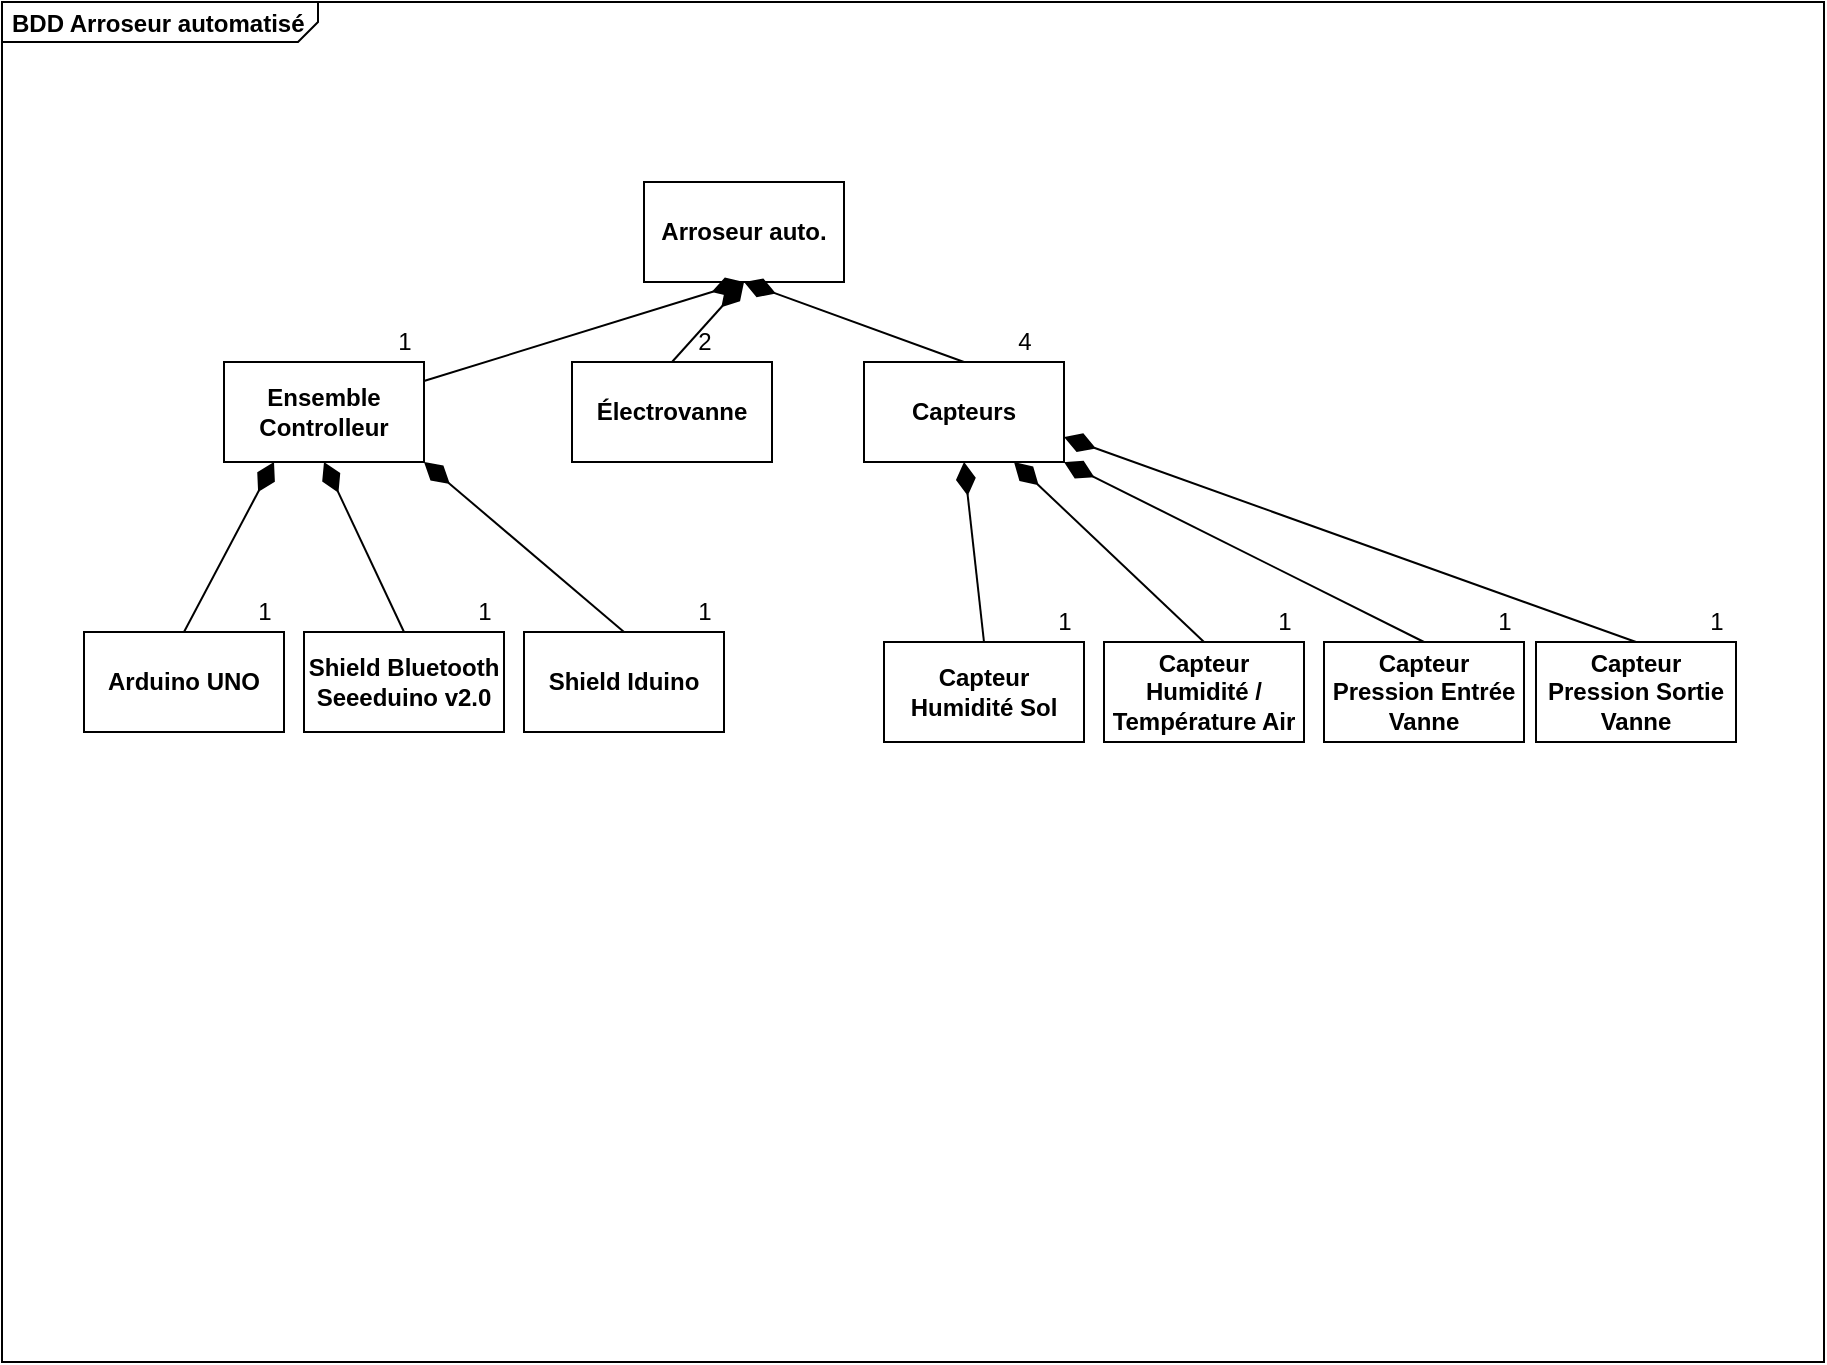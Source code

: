 <mxfile version="14.5.1" type="github">
  <diagram id="36-0CbIe05TsGABK2UAy" name="Page-1">
    <mxGraphModel dx="1422" dy="735" grid="1" gridSize="10" guides="1" tooltips="1" connect="1" arrows="1" fold="1" page="1" pageScale="1" pageWidth="827" pageHeight="1169" math="0" shadow="0">
      <root>
        <mxCell id="0" />
        <mxCell id="1" parent="0" />
        <mxCell id="JTOWlMd23mhVKSaYU44d-1" value="&lt;p style=&quot;margin: 0px ; margin-top: 4px ; margin-left: 5px ; text-align: left&quot;&gt;&lt;b&gt;BDD Arroseur automatisé&lt;br&gt;&lt;/b&gt;&lt;/p&gt;" style="html=1;shape=mxgraph.sysml.package;overflow=fill;labelX=158;align=left;spacingLeft=5;verticalAlign=top;spacingTop=-3;" parent="1" vertex="1">
          <mxGeometry x="29" y="20" width="911" height="680" as="geometry" />
        </mxCell>
        <mxCell id="JTOWlMd23mhVKSaYU44d-3" value="Arroseur auto." style="strokeColor=inherit;fillColor=inherit;gradientColor=inherit;shape=rect;fontStyle=1;html=1;whiteSpace=wrap;align=center;" parent="1" vertex="1">
          <mxGeometry x="350" y="110" width="100" height="50" as="geometry" />
        </mxCell>
        <mxCell id="JTOWlMd23mhVKSaYU44d-5" value="" style="strokeColor=inherit;fillColor=inherit;gradientColor=inherit;align=right;html=1;verticalAlign=bottom;endArrow=none;startArrow=diamondThin;startSize=14;startFill=1;edgeStyle=none;endFill=0;labelBackgroundColor=none;exitX=0.5;exitY=1;exitDx=0;exitDy=0;jumpStyle=none;sketch=0;" parent="1" source="JTOWlMd23mhVKSaYU44d-3" target="JTOWlMd23mhVKSaYU44d-4" edge="1">
          <mxGeometry x="1" relative="1" as="geometry" />
        </mxCell>
        <mxCell id="JTOWlMd23mhVKSaYU44d-7" value="0..*" style="resizable=0;html=1;align=right;verticalAlign=top;labelBackgroundColor=none;fontSize=10" parent="JTOWlMd23mhVKSaYU44d-5" connectable="0" vertex="1">
          <mxGeometry x="1" relative="1" as="geometry" />
        </mxCell>
        <mxCell id="JTOWlMd23mhVKSaYU44d-4" value="Ensemble Controlleur" style="strokeColor=inherit;fillColor=inherit;gradientColor=inherit;shape=rect;fontStyle=1;html=1;whiteSpace=wrap;align=center;" parent="1" vertex="1">
          <mxGeometry x="140" y="200" width="100" height="50" as="geometry" />
        </mxCell>
        <mxCell id="JTOWlMd23mhVKSaYU44d-8" value="&lt;div&gt;1&lt;/div&gt;" style="text;html=1;align=center;verticalAlign=middle;resizable=0;points=[];autosize=1;" parent="1" vertex="1">
          <mxGeometry x="220" y="180" width="20" height="20" as="geometry" />
        </mxCell>
        <mxCell id="JTOWlMd23mhVKSaYU44d-9" value="Électrovanne" style="strokeColor=inherit;fillColor=inherit;gradientColor=inherit;shape=rect;fontStyle=1;html=1;whiteSpace=wrap;align=center;" parent="1" vertex="1">
          <mxGeometry x="314" y="200" width="100" height="50" as="geometry" />
        </mxCell>
        <mxCell id="JTOWlMd23mhVKSaYU44d-11" value="" style="strokeColor=inherit;fillColor=inherit;gradientColor=inherit;align=right;html=1;verticalAlign=bottom;endArrow=none;startArrow=diamondThin;startSize=14;startFill=1;edgeStyle=none;endFill=0;labelBackgroundColor=none;exitX=0.5;exitY=1;exitDx=0;exitDy=0;jumpStyle=none;sketch=0;entryX=0.5;entryY=0;entryDx=0;entryDy=0;" parent="1" source="JTOWlMd23mhVKSaYU44d-3" target="JTOWlMd23mhVKSaYU44d-9" edge="1">
          <mxGeometry x="1" relative="1" as="geometry">
            <mxPoint x="410" y="170" as="sourcePoint" />
            <mxPoint x="250" y="219.524" as="targetPoint" />
          </mxGeometry>
        </mxCell>
        <mxCell id="JTOWlMd23mhVKSaYU44d-13" value="&lt;div&gt;2&lt;/div&gt;" style="text;html=1;align=center;verticalAlign=middle;resizable=0;points=[];autosize=1;" parent="1" vertex="1">
          <mxGeometry x="370" y="180" width="20" height="20" as="geometry" />
        </mxCell>
        <mxCell id="JTOWlMd23mhVKSaYU44d-14" value="Capteurs" style="strokeColor=inherit;fillColor=inherit;gradientColor=inherit;shape=rect;fontStyle=1;html=1;whiteSpace=wrap;align=center;" parent="1" vertex="1">
          <mxGeometry x="460" y="200" width="100" height="50" as="geometry" />
        </mxCell>
        <mxCell id="JTOWlMd23mhVKSaYU44d-15" value="" style="strokeColor=inherit;fillColor=inherit;gradientColor=inherit;align=right;html=1;verticalAlign=bottom;endArrow=none;startArrow=diamondThin;startSize=14;startFill=1;edgeStyle=none;endFill=0;labelBackgroundColor=none;exitX=0.5;exitY=1;exitDx=0;exitDy=0;jumpStyle=none;sketch=0;entryX=0.5;entryY=0;entryDx=0;entryDy=0;" parent="1" source="JTOWlMd23mhVKSaYU44d-3" target="JTOWlMd23mhVKSaYU44d-14" edge="1">
          <mxGeometry x="1" relative="1" as="geometry">
            <mxPoint x="650" y="120" as="sourcePoint" />
            <mxPoint x="490" y="169.524" as="targetPoint" />
          </mxGeometry>
        </mxCell>
        <mxCell id="JTOWlMd23mhVKSaYU44d-16" value="" style="resizable=0;html=1;align=right;verticalAlign=top;labelBackgroundColor=none;fontSize=10" parent="JTOWlMd23mhVKSaYU44d-15" connectable="0" vertex="1">
          <mxGeometry x="1" relative="1" as="geometry" />
        </mxCell>
        <mxCell id="JTOWlMd23mhVKSaYU44d-17" value="4" style="text;html=1;align=center;verticalAlign=middle;resizable=0;points=[];autosize=1;" parent="1" vertex="1">
          <mxGeometry x="530" y="180" width="20" height="20" as="geometry" />
        </mxCell>
        <mxCell id="JTOWlMd23mhVKSaYU44d-20" value="Capteur Humidité Sol" style="strokeColor=inherit;fillColor=inherit;gradientColor=inherit;shape=rect;fontStyle=1;html=1;whiteSpace=wrap;align=center;" parent="1" vertex="1">
          <mxGeometry x="470" y="340" width="100" height="50" as="geometry" />
        </mxCell>
        <mxCell id="JTOWlMd23mhVKSaYU44d-21" value="&lt;div&gt;Capteur Humidité /&lt;/div&gt;&lt;div&gt;Température Air&lt;br&gt;&lt;/div&gt;" style="strokeColor=inherit;fillColor=inherit;gradientColor=inherit;shape=rect;fontStyle=1;html=1;whiteSpace=wrap;align=center;" parent="1" vertex="1">
          <mxGeometry x="580" y="340" width="100" height="50" as="geometry" />
        </mxCell>
        <mxCell id="JTOWlMd23mhVKSaYU44d-22" value="Capteur Pression Entrée Vanne" style="strokeColor=inherit;fillColor=inherit;gradientColor=inherit;shape=rect;fontStyle=1;html=1;whiteSpace=wrap;align=center;" parent="1" vertex="1">
          <mxGeometry x="690" y="340" width="100" height="50" as="geometry" />
        </mxCell>
        <mxCell id="JTOWlMd23mhVKSaYU44d-23" value="Capteur Pression Sortie Vanne" style="strokeColor=inherit;fillColor=inherit;gradientColor=inherit;shape=rect;fontStyle=1;html=1;whiteSpace=wrap;align=center;" parent="1" vertex="1">
          <mxGeometry x="796" y="340" width="100" height="50" as="geometry" />
        </mxCell>
        <mxCell id="JTOWlMd23mhVKSaYU44d-24" value="" style="strokeColor=inherit;fillColor=inherit;gradientColor=inherit;align=right;html=1;verticalAlign=bottom;endArrow=none;startArrow=diamondThin;startSize=14;startFill=1;edgeStyle=none;endFill=0;labelBackgroundColor=none;exitX=0.5;exitY=1;exitDx=0;exitDy=0;jumpStyle=none;sketch=0;entryX=0.5;entryY=0;entryDx=0;entryDy=0;" parent="1" source="JTOWlMd23mhVKSaYU44d-14" target="JTOWlMd23mhVKSaYU44d-20" edge="1">
          <mxGeometry x="1" relative="1" as="geometry">
            <mxPoint x="510" y="260" as="sourcePoint" />
            <mxPoint x="620" y="300" as="targetPoint" />
          </mxGeometry>
        </mxCell>
        <mxCell id="JTOWlMd23mhVKSaYU44d-25" value="" style="resizable=0;html=1;align=right;verticalAlign=top;labelBackgroundColor=none;fontSize=10" parent="JTOWlMd23mhVKSaYU44d-24" connectable="0" vertex="1">
          <mxGeometry x="1" relative="1" as="geometry" />
        </mxCell>
        <mxCell id="JTOWlMd23mhVKSaYU44d-26" value="" style="strokeColor=inherit;fillColor=inherit;gradientColor=inherit;align=right;html=1;verticalAlign=bottom;endArrow=none;startArrow=diamondThin;startSize=14;startFill=1;edgeStyle=none;endFill=0;labelBackgroundColor=none;exitX=0.75;exitY=1;exitDx=0;exitDy=0;jumpStyle=none;sketch=0;entryX=0.5;entryY=0;entryDx=0;entryDy=0;" parent="1" source="JTOWlMd23mhVKSaYU44d-14" target="JTOWlMd23mhVKSaYU44d-21" edge="1">
          <mxGeometry x="1" relative="1" as="geometry">
            <mxPoint x="580" y="250" as="sourcePoint" />
            <mxPoint x="590" y="340" as="targetPoint" />
          </mxGeometry>
        </mxCell>
        <mxCell id="JTOWlMd23mhVKSaYU44d-27" value="" style="resizable=0;html=1;align=right;verticalAlign=top;labelBackgroundColor=none;fontSize=10" parent="JTOWlMd23mhVKSaYU44d-26" connectable="0" vertex="1">
          <mxGeometry x="1" relative="1" as="geometry" />
        </mxCell>
        <mxCell id="JTOWlMd23mhVKSaYU44d-28" value="" style="strokeColor=inherit;fillColor=inherit;gradientColor=inherit;align=right;html=1;verticalAlign=bottom;endArrow=none;startArrow=diamondThin;startSize=14;startFill=1;edgeStyle=none;endFill=0;labelBackgroundColor=none;exitX=1;exitY=1;exitDx=0;exitDy=0;jumpStyle=none;sketch=0;entryX=0.5;entryY=0;entryDx=0;entryDy=0;" parent="1" source="JTOWlMd23mhVKSaYU44d-14" target="JTOWlMd23mhVKSaYU44d-22" edge="1">
          <mxGeometry x="1" relative="1" as="geometry">
            <mxPoint x="600" y="220" as="sourcePoint" />
            <mxPoint x="680" y="310" as="targetPoint" />
          </mxGeometry>
        </mxCell>
        <mxCell id="JTOWlMd23mhVKSaYU44d-29" value="" style="resizable=0;html=1;align=right;verticalAlign=top;labelBackgroundColor=none;fontSize=10" parent="JTOWlMd23mhVKSaYU44d-28" connectable="0" vertex="1">
          <mxGeometry x="1" relative="1" as="geometry" />
        </mxCell>
        <mxCell id="JTOWlMd23mhVKSaYU44d-30" value="" style="strokeColor=inherit;fillColor=inherit;gradientColor=inherit;align=right;html=1;verticalAlign=bottom;endArrow=none;startArrow=diamondThin;startSize=14;startFill=1;edgeStyle=none;endFill=0;labelBackgroundColor=none;exitX=1;exitY=0.75;exitDx=0;exitDy=0;jumpStyle=none;sketch=0;entryX=0.5;entryY=0;entryDx=0;entryDy=0;" parent="1" source="JTOWlMd23mhVKSaYU44d-14" target="JTOWlMd23mhVKSaYU44d-23" edge="1">
          <mxGeometry x="1" relative="1" as="geometry">
            <mxPoint x="520" y="260" as="sourcePoint" />
            <mxPoint x="750" y="350" as="targetPoint" />
          </mxGeometry>
        </mxCell>
        <mxCell id="JTOWlMd23mhVKSaYU44d-31" value="" style="resizable=0;html=1;align=right;verticalAlign=top;labelBackgroundColor=none;fontSize=10" parent="JTOWlMd23mhVKSaYU44d-30" connectable="0" vertex="1">
          <mxGeometry x="1" relative="1" as="geometry" />
        </mxCell>
        <mxCell id="JTOWlMd23mhVKSaYU44d-32" value="&lt;div&gt;1&lt;/div&gt;" style="text;html=1;align=center;verticalAlign=middle;resizable=0;points=[];autosize=1;" parent="1" vertex="1">
          <mxGeometry x="550" y="320" width="20" height="20" as="geometry" />
        </mxCell>
        <mxCell id="JTOWlMd23mhVKSaYU44d-34" value="&lt;div&gt;1&lt;/div&gt;" style="text;html=1;align=center;verticalAlign=middle;resizable=0;points=[];autosize=1;" parent="1" vertex="1">
          <mxGeometry x="660" y="320" width="20" height="20" as="geometry" />
        </mxCell>
        <mxCell id="JTOWlMd23mhVKSaYU44d-35" value="&lt;div&gt;1&lt;/div&gt;" style="text;html=1;align=center;verticalAlign=middle;resizable=0;points=[];autosize=1;" parent="1" vertex="1">
          <mxGeometry x="770" y="320" width="20" height="20" as="geometry" />
        </mxCell>
        <mxCell id="JTOWlMd23mhVKSaYU44d-36" value="&lt;div&gt;1&lt;/div&gt;" style="text;html=1;align=center;verticalAlign=middle;resizable=0;points=[];autosize=1;" parent="1" vertex="1">
          <mxGeometry x="876" y="320" width="20" height="20" as="geometry" />
        </mxCell>
        <mxCell id="JTOWlMd23mhVKSaYU44d-37" value="Arduino UNO" style="strokeColor=inherit;fillColor=inherit;gradientColor=inherit;shape=rect;fontStyle=1;html=1;whiteSpace=wrap;align=center;" parent="1" vertex="1">
          <mxGeometry x="70" y="335" width="100" height="50" as="geometry" />
        </mxCell>
        <mxCell id="JTOWlMd23mhVKSaYU44d-38" value="" style="strokeColor=inherit;fillColor=inherit;gradientColor=inherit;align=right;html=1;verticalAlign=bottom;endArrow=none;startArrow=diamondThin;startSize=14;startFill=1;edgeStyle=none;endFill=0;labelBackgroundColor=none;exitX=0.25;exitY=1;exitDx=0;exitDy=0;jumpStyle=none;sketch=0;entryX=0.5;entryY=0;entryDx=0;entryDy=0;" parent="1" source="JTOWlMd23mhVKSaYU44d-4" target="JTOWlMd23mhVKSaYU44d-37" edge="1">
          <mxGeometry x="1" relative="1" as="geometry">
            <mxPoint x="370" y="320" as="sourcePoint" />
            <mxPoint x="210" y="369.524" as="targetPoint" />
          </mxGeometry>
        </mxCell>
        <mxCell id="JTOWlMd23mhVKSaYU44d-40" value="Shield Bluetooth Seeeduino v2.0" style="strokeColor=inherit;fillColor=inherit;gradientColor=inherit;shape=rect;fontStyle=1;html=1;whiteSpace=wrap;align=center;" parent="1" vertex="1">
          <mxGeometry x="180" y="335" width="100" height="50" as="geometry" />
        </mxCell>
        <mxCell id="JTOWlMd23mhVKSaYU44d-41" value="" style="strokeColor=inherit;fillColor=inherit;gradientColor=inherit;align=right;html=1;verticalAlign=bottom;endArrow=none;startArrow=diamondThin;startSize=14;startFill=1;edgeStyle=none;endFill=0;labelBackgroundColor=none;exitX=0.5;exitY=1;exitDx=0;exitDy=0;jumpStyle=none;sketch=0;entryX=0.5;entryY=0;entryDx=0;entryDy=0;" parent="1" source="JTOWlMd23mhVKSaYU44d-4" target="JTOWlMd23mhVKSaYU44d-40" edge="1">
          <mxGeometry x="1" relative="1" as="geometry">
            <mxPoint x="300" y="250" as="sourcePoint" />
            <mxPoint x="320" y="369.524" as="targetPoint" />
          </mxGeometry>
        </mxCell>
        <mxCell id="CFQobQhaT9exYFnwzprk-1" value="&lt;div&gt;1&lt;/div&gt;" style="text;html=1;align=center;verticalAlign=middle;resizable=0;points=[];autosize=1;" vertex="1" parent="1">
          <mxGeometry x="150" y="315" width="20" height="20" as="geometry" />
        </mxCell>
        <mxCell id="CFQobQhaT9exYFnwzprk-2" value="&lt;div&gt;1&lt;/div&gt;" style="text;html=1;align=center;verticalAlign=middle;resizable=0;points=[];autosize=1;" vertex="1" parent="1">
          <mxGeometry x="260" y="315" width="20" height="20" as="geometry" />
        </mxCell>
        <mxCell id="CFQobQhaT9exYFnwzprk-3" value="Shield Iduino" style="strokeColor=inherit;fillColor=inherit;gradientColor=inherit;shape=rect;fontStyle=1;html=1;whiteSpace=wrap;align=center;" vertex="1" parent="1">
          <mxGeometry x="290" y="335" width="100" height="50" as="geometry" />
        </mxCell>
        <mxCell id="CFQobQhaT9exYFnwzprk-4" value="" style="strokeColor=inherit;fillColor=inherit;gradientColor=inherit;align=right;html=1;verticalAlign=bottom;endArrow=none;startArrow=diamondThin;startSize=14;startFill=1;edgeStyle=none;endFill=0;labelBackgroundColor=none;exitX=1;exitY=1;exitDx=0;exitDy=0;jumpStyle=none;sketch=0;entryX=0.5;entryY=0;entryDx=0;entryDy=0;" edge="1" target="CFQobQhaT9exYFnwzprk-3" parent="1" source="JTOWlMd23mhVKSaYU44d-4">
          <mxGeometry x="1" relative="1" as="geometry">
            <mxPoint x="325" y="250" as="sourcePoint" />
            <mxPoint x="430" y="369.524" as="targetPoint" />
          </mxGeometry>
        </mxCell>
        <mxCell id="CFQobQhaT9exYFnwzprk-5" value="&lt;div&gt;1&lt;/div&gt;" style="text;html=1;align=center;verticalAlign=middle;resizable=0;points=[];autosize=1;" vertex="1" parent="1">
          <mxGeometry x="370" y="315" width="20" height="20" as="geometry" />
        </mxCell>
      </root>
    </mxGraphModel>
  </diagram>
</mxfile>
